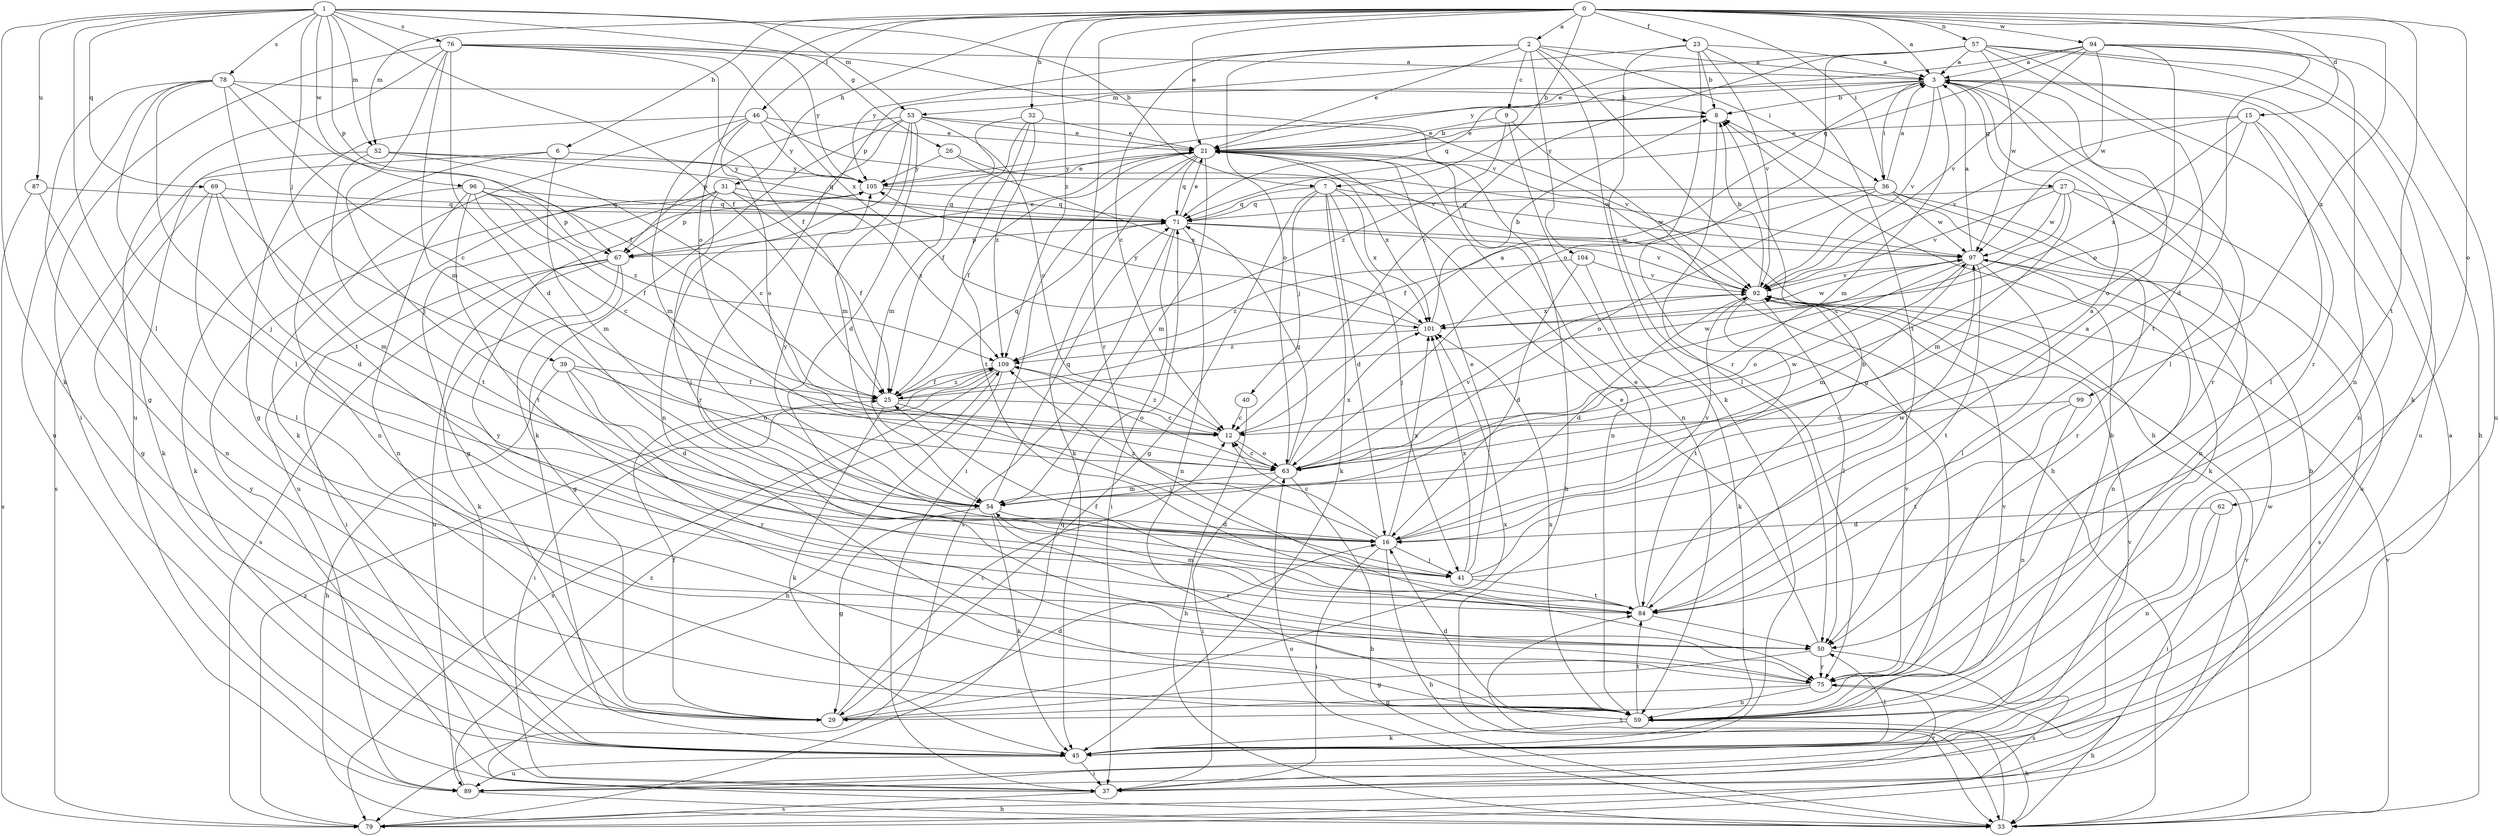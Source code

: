 strict digraph  {
0;
1;
2;
3;
6;
7;
8;
9;
12;
15;
16;
21;
23;
25;
26;
27;
29;
31;
32;
33;
36;
37;
39;
40;
41;
45;
46;
50;
52;
53;
54;
57;
59;
62;
63;
67;
69;
71;
75;
76;
78;
79;
84;
87;
89;
92;
94;
96;
97;
99;
101;
104;
105;
109;
0 -> 2  [label=a];
0 -> 3  [label=a];
0 -> 6  [label=b];
0 -> 7  [label=b];
0 -> 15  [label=d];
0 -> 21  [label=e];
0 -> 23  [label=f];
0 -> 31  [label=h];
0 -> 32  [label=h];
0 -> 36  [label=i];
0 -> 46  [label=l];
0 -> 52  [label=m];
0 -> 57  [label=n];
0 -> 62  [label=o];
0 -> 63  [label=o];
0 -> 75  [label=r];
0 -> 84  [label=t];
0 -> 94  [label=w];
0 -> 99  [label=x];
0 -> 109  [label=z];
1 -> 7  [label=b];
1 -> 25  [label=f];
1 -> 26  [label=g];
1 -> 39  [label=j];
1 -> 45  [label=k];
1 -> 50  [label=l];
1 -> 52  [label=m];
1 -> 53  [label=m];
1 -> 67  [label=p];
1 -> 69  [label=q];
1 -> 76  [label=s];
1 -> 78  [label=s];
1 -> 87  [label=u];
1 -> 96  [label=w];
2 -> 3  [label=a];
2 -> 9  [label=c];
2 -> 12  [label=c];
2 -> 21  [label=e];
2 -> 33  [label=h];
2 -> 36  [label=i];
2 -> 45  [label=k];
2 -> 63  [label=o];
2 -> 104  [label=y];
2 -> 105  [label=y];
3 -> 8  [label=b];
3 -> 27  [label=g];
3 -> 36  [label=i];
3 -> 50  [label=l];
3 -> 53  [label=m];
3 -> 54  [label=m];
3 -> 71  [label=q];
3 -> 75  [label=r];
3 -> 89  [label=u];
3 -> 92  [label=v];
6 -> 54  [label=m];
6 -> 59  [label=n];
6 -> 79  [label=s];
6 -> 105  [label=y];
7 -> 16  [label=d];
7 -> 29  [label=g];
7 -> 40  [label=j];
7 -> 41  [label=j];
7 -> 45  [label=k];
7 -> 71  [label=q];
7 -> 97  [label=w];
7 -> 101  [label=x];
8 -> 21  [label=e];
8 -> 50  [label=l];
9 -> 21  [label=e];
9 -> 33  [label=h];
9 -> 59  [label=n];
9 -> 109  [label=z];
12 -> 3  [label=a];
12 -> 63  [label=o];
12 -> 109  [label=z];
15 -> 21  [label=e];
15 -> 50  [label=l];
15 -> 59  [label=n];
15 -> 63  [label=o];
15 -> 92  [label=v];
15 -> 101  [label=x];
16 -> 3  [label=a];
16 -> 12  [label=c];
16 -> 33  [label=h];
16 -> 37  [label=i];
16 -> 41  [label=j];
16 -> 92  [label=v];
16 -> 101  [label=x];
16 -> 109  [label=z];
21 -> 8  [label=b];
21 -> 25  [label=f];
21 -> 33  [label=h];
21 -> 37  [label=i];
21 -> 45  [label=k];
21 -> 54  [label=m];
21 -> 59  [label=n];
21 -> 71  [label=q];
21 -> 101  [label=x];
21 -> 105  [label=y];
23 -> 3  [label=a];
23 -> 8  [label=b];
23 -> 29  [label=g];
23 -> 67  [label=p];
23 -> 75  [label=r];
23 -> 84  [label=t];
23 -> 92  [label=v];
25 -> 12  [label=c];
25 -> 41  [label=j];
25 -> 45  [label=k];
25 -> 71  [label=q];
25 -> 97  [label=w];
25 -> 109  [label=z];
26 -> 97  [label=w];
26 -> 101  [label=x];
26 -> 105  [label=y];
27 -> 12  [label=c];
27 -> 54  [label=m];
27 -> 59  [label=n];
27 -> 71  [label=q];
27 -> 89  [label=u];
27 -> 92  [label=v];
27 -> 97  [label=w];
29 -> 12  [label=c];
29 -> 16  [label=d];
29 -> 25  [label=f];
29 -> 101  [label=x];
31 -> 25  [label=f];
31 -> 29  [label=g];
31 -> 41  [label=j];
31 -> 67  [label=p];
31 -> 71  [label=q];
31 -> 89  [label=u];
31 -> 109  [label=z];
32 -> 21  [label=e];
32 -> 25  [label=f];
32 -> 54  [label=m];
32 -> 84  [label=t];
32 -> 109  [label=z];
33 -> 8  [label=b];
33 -> 63  [label=o];
33 -> 84  [label=t];
33 -> 92  [label=v];
36 -> 3  [label=a];
36 -> 25  [label=f];
36 -> 45  [label=k];
36 -> 63  [label=o];
36 -> 71  [label=q];
36 -> 75  [label=r];
36 -> 97  [label=w];
37 -> 3  [label=a];
37 -> 75  [label=r];
37 -> 79  [label=s];
37 -> 92  [label=v];
37 -> 105  [label=y];
39 -> 16  [label=d];
39 -> 25  [label=f];
39 -> 33  [label=h];
39 -> 63  [label=o];
39 -> 75  [label=r];
40 -> 12  [label=c];
40 -> 33  [label=h];
41 -> 3  [label=a];
41 -> 21  [label=e];
41 -> 84  [label=t];
41 -> 97  [label=w];
41 -> 101  [label=x];
45 -> 8  [label=b];
45 -> 37  [label=i];
45 -> 50  [label=l];
45 -> 89  [label=u];
45 -> 97  [label=w];
46 -> 21  [label=e];
46 -> 29  [label=g];
46 -> 45  [label=k];
46 -> 54  [label=m];
46 -> 63  [label=o];
46 -> 92  [label=v];
46 -> 105  [label=y];
50 -> 21  [label=e];
50 -> 29  [label=g];
50 -> 75  [label=r];
50 -> 79  [label=s];
52 -> 12  [label=c];
52 -> 45  [label=k];
52 -> 71  [label=q];
52 -> 84  [label=t];
52 -> 105  [label=y];
53 -> 12  [label=c];
53 -> 16  [label=d];
53 -> 21  [label=e];
53 -> 45  [label=k];
53 -> 54  [label=m];
53 -> 59  [label=n];
53 -> 67  [label=p];
53 -> 75  [label=r];
53 -> 92  [label=v];
54 -> 16  [label=d];
54 -> 29  [label=g];
54 -> 45  [label=k];
54 -> 71  [label=q];
54 -> 75  [label=r];
54 -> 105  [label=y];
57 -> 3  [label=a];
57 -> 12  [label=c];
57 -> 21  [label=e];
57 -> 33  [label=h];
57 -> 45  [label=k];
57 -> 63  [label=o];
57 -> 75  [label=r];
57 -> 84  [label=t];
57 -> 97  [label=w];
59 -> 16  [label=d];
59 -> 33  [label=h];
59 -> 45  [label=k];
59 -> 84  [label=t];
59 -> 92  [label=v];
59 -> 101  [label=x];
62 -> 16  [label=d];
62 -> 37  [label=i];
62 -> 59  [label=n];
63 -> 12  [label=c];
63 -> 33  [label=h];
63 -> 37  [label=i];
63 -> 54  [label=m];
63 -> 71  [label=q];
63 -> 92  [label=v];
63 -> 97  [label=w];
63 -> 101  [label=x];
67 -> 21  [label=e];
67 -> 29  [label=g];
67 -> 37  [label=i];
67 -> 45  [label=k];
67 -> 79  [label=s];
67 -> 89  [label=u];
69 -> 16  [label=d];
69 -> 29  [label=g];
69 -> 50  [label=l];
69 -> 54  [label=m];
69 -> 71  [label=q];
71 -> 21  [label=e];
71 -> 37  [label=i];
71 -> 59  [label=n];
71 -> 67  [label=p];
71 -> 79  [label=s];
71 -> 92  [label=v];
71 -> 97  [label=w];
75 -> 29  [label=g];
75 -> 33  [label=h];
75 -> 59  [label=n];
75 -> 92  [label=v];
75 -> 105  [label=y];
76 -> 3  [label=a];
76 -> 16  [label=d];
76 -> 25  [label=f];
76 -> 37  [label=i];
76 -> 41  [label=j];
76 -> 54  [label=m];
76 -> 89  [label=u];
76 -> 92  [label=v];
76 -> 101  [label=x];
76 -> 105  [label=y];
78 -> 8  [label=b];
78 -> 12  [label=c];
78 -> 25  [label=f];
78 -> 29  [label=g];
78 -> 41  [label=j];
78 -> 50  [label=l];
78 -> 84  [label=t];
78 -> 89  [label=u];
79 -> 71  [label=q];
79 -> 92  [label=v];
79 -> 109  [label=z];
84 -> 8  [label=b];
84 -> 21  [label=e];
84 -> 25  [label=f];
84 -> 50  [label=l];
84 -> 54  [label=m];
87 -> 59  [label=n];
87 -> 71  [label=q];
87 -> 79  [label=s];
89 -> 33  [label=h];
89 -> 109  [label=z];
92 -> 8  [label=b];
92 -> 16  [label=d];
92 -> 50  [label=l];
92 -> 84  [label=t];
92 -> 101  [label=x];
94 -> 3  [label=a];
94 -> 16  [label=d];
94 -> 59  [label=n];
94 -> 63  [label=o];
94 -> 71  [label=q];
94 -> 89  [label=u];
94 -> 92  [label=v];
94 -> 97  [label=w];
94 -> 105  [label=y];
96 -> 12  [label=c];
96 -> 25  [label=f];
96 -> 45  [label=k];
96 -> 59  [label=n];
96 -> 67  [label=p];
96 -> 71  [label=q];
96 -> 84  [label=t];
96 -> 109  [label=z];
97 -> 3  [label=a];
97 -> 50  [label=l];
97 -> 54  [label=m];
97 -> 59  [label=n];
97 -> 63  [label=o];
97 -> 79  [label=s];
97 -> 84  [label=t];
97 -> 92  [label=v];
99 -> 12  [label=c];
99 -> 59  [label=n];
99 -> 84  [label=t];
101 -> 8  [label=b];
101 -> 97  [label=w];
101 -> 105  [label=y];
101 -> 109  [label=z];
104 -> 16  [label=d];
104 -> 45  [label=k];
104 -> 92  [label=v];
104 -> 109  [label=z];
105 -> 21  [label=e];
105 -> 71  [label=q];
109 -> 25  [label=f];
109 -> 33  [label=h];
109 -> 37  [label=i];
109 -> 63  [label=o];
109 -> 79  [label=s];
}
